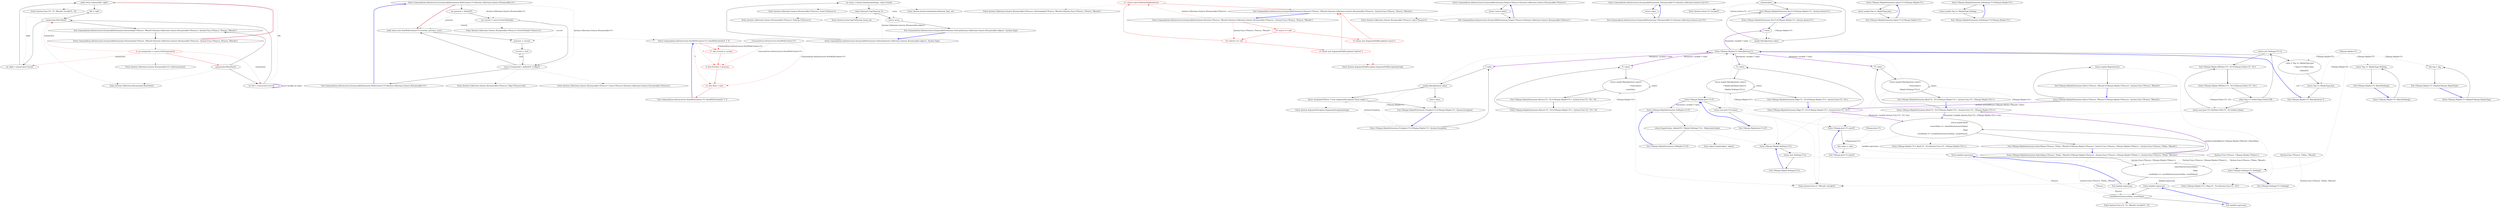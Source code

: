 digraph  {
m1_25 [cluster="System.Func<T1, T2, TResult>.Invoke(T1, T2)", file="EnumerableExtensionsExtra.cs", label="Entry System.Func<T1, T2, TResult>.Invoke(T1, T2)", span="0-0"];
m1_42 [cluster="CommandLine.Infrastructure.EnumerableExtensions.WithContext<T>(System.Collections.Generic.IEnumerable<T>)", file="EnumerableExtensionsExtra.cs", label="Entry CommandLine.Infrastructure.EnumerableExtensions.WithContext<T>(System.Collections.Generic.IEnumerable<T>)", span="92-92"];
m1_43 [cluster="CommandLine.Infrastructure.EnumerableExtensions.WithContext<T>(System.Collections.Generic.IEnumerable<T>)", file="EnumerableExtensionsExtra.cs", label="var previous = default(T)", span="94-94"];
m1_46 [cluster="CommandLine.Infrastructure.EnumerableExtensions.WithContext<T>(System.Collections.Generic.IEnumerable<T>)", file="EnumerableExtensionsExtra.cs", label="yield return new ItemWithContext<T>(current, previous, next);", span="99-99"];
m1_44 [cluster="CommandLine.Infrastructure.EnumerableExtensions.WithContext<T>(System.Collections.Generic.IEnumerable<T>)", file="EnumerableExtensionsExtra.cs", label="var current = source.FirstOrDefault()", span="95-95"];
m1_45 [cluster="CommandLine.Infrastructure.EnumerableExtensions.WithContext<T>(System.Collections.Generic.IEnumerable<T>)", file="EnumerableExtensionsExtra.cs", label="source.Union(new[] { default(T) }).Skip(1)", span="97-97"];
m1_47 [cluster="CommandLine.Infrastructure.EnumerableExtensions.WithContext<T>(System.Collections.Generic.IEnumerable<T>)", file="EnumerableExtensionsExtra.cs", label="previous = current", span="100-100"];
m1_48 [cluster="CommandLine.Infrastructure.EnumerableExtensions.WithContext<T>(System.Collections.Generic.IEnumerable<T>)", file="EnumerableExtensionsExtra.cs", label="current = next", span="101-101"];
m1_49 [cluster="CommandLine.Infrastructure.EnumerableExtensions.WithContext<T>(System.Collections.Generic.IEnumerable<T>)", file="EnumerableExtensionsExtra.cs", label="Exit CommandLine.Infrastructure.EnumerableExtensions.WithContext<T>(System.Collections.Generic.IEnumerable<T>)", span="92-92"];
m1_50 [cluster="System.Collections.Generic.IEnumerable<TSource>.FirstOrDefault<TSource>()", file="EnumerableExtensionsExtra.cs", label="Entry System.Collections.Generic.IEnumerable<TSource>.FirstOrDefault<TSource>()", span="0-0"];
m1_34 [cluster="System.Collections.Generic.IEnumerable<TSource>.Count<TSource>()", file="EnumerableExtensionsExtra.cs", label="Entry System.Collections.Generic.IEnumerable<TSource>.Count<TSource>()", span="0-0"];
m1_29 [cluster="CommandLine.Infrastructure.EnumerableExtensions.ToArray(System.Collections.Generic.IEnumerable<object>, System.Type)", file="EnumerableExtensionsExtra.cs", label="Entry CommandLine.Infrastructure.EnumerableExtensions.ToArray(System.Collections.Generic.IEnumerable<object>, System.Type)", span="80-80"];
m1_30 [cluster="CommandLine.Infrastructure.EnumerableExtensions.ToArray(System.Collections.Generic.IEnumerable<object>, System.Type)", file="EnumerableExtensionsExtra.cs", label="var array = Array.CreateInstance(type, value.Count())", span="82-82"];
m1_31 [cluster="CommandLine.Infrastructure.EnumerableExtensions.ToArray(System.Collections.Generic.IEnumerable<object>, System.Type)", file="EnumerableExtensionsExtra.cs", label="value.ToArray().CopyTo(array, 0)", span="83-83"];
m1_32 [cluster="CommandLine.Infrastructure.EnumerableExtensions.ToArray(System.Collections.Generic.IEnumerable<object>, System.Type)", file="EnumerableExtensionsExtra.cs", label="return array;", span="84-84"];
m1_33 [cluster="CommandLine.Infrastructure.EnumerableExtensions.ToArray(System.Collections.Generic.IEnumerable<object>, System.Type)", file="EnumerableExtensionsExtra.cs", label="Exit CommandLine.Infrastructure.EnumerableExtensions.ToArray(System.Collections.Generic.IEnumerable<object>, System.Type)", span="80-80"];
m1_51 [cluster="System.Collections.Generic.IEnumerable<TSource>.Union<TSource>(System.Collections.Generic.IEnumerable<TSource>)", file="EnumerableExtensionsExtra.cs", label="Entry System.Collections.Generic.IEnumerable<TSource>.Union<TSource>(System.Collections.Generic.IEnumerable<TSource>)", span="0-0"];
m1_13 [cluster="System.Collections.Generic.IEnumerable<TSource>.PairwiseImpl<TSource, TResult>(System.Func<TSource, TSource, TResult>)", file="EnumerableExtensionsExtra.cs", label="Entry System.Collections.Generic.IEnumerable<TSource>.PairwiseImpl<TSource, TResult>(System.Func<TSource, TSource, TResult>)", span="32-32"];
m1_24 [cluster="System.Collections.IEnumerator.MoveNext()", file="EnumerableExtensionsExtra.cs", label="Entry System.Collections.IEnumerator.MoveNext()", span="0-0"];
m1_35 [cluster="System.Array.CreateInstance(System.Type, int)", file="EnumerableExtensionsExtra.cs", label="Entry System.Array.CreateInstance(System.Type, int)", span="0-0"];
m1_0 [cluster="CommandLine.Infrastructure.ItemWithContext<T>.ItemWithContext(T, T, T)", file="EnumerableExtensionsExtra.cs", label="Entry CommandLine.Infrastructure.ItemWithContext<T>.ItemWithContext(T, T, T)", span="14-14"];
m1_1 [cluster="CommandLine.Infrastructure.ItemWithContext<T>.ItemWithContext(T, T, T)", color=red, community=0, file="EnumerableExtensionsExtra.cs", label="17: this.Current = current", span="16-16"];
m1_2 [cluster="CommandLine.Infrastructure.ItemWithContext<T>.ItemWithContext(T, T, T)", color=red, community=0, file="EnumerableExtensionsExtra.cs", label="0: this.Previous = previous", span="17-17"];
m1_3 [cluster="CommandLine.Infrastructure.ItemWithContext<T>.ItemWithContext(T, T, T)", color=red, community=0, file="EnumerableExtensionsExtra.cs", label="12: this.Next = next", span="18-18"];
m1_4 [cluster="CommandLine.Infrastructure.ItemWithContext<T>.ItemWithContext(T, T, T)", file="EnumerableExtensionsExtra.cs", label="Exit CommandLine.Infrastructure.ItemWithContext<T>.ItemWithContext(T, T, T)", span="14-14"];
m1_23 [cluster="System.Collections.Generic.IEnumerable<T>.GetEnumerator()", file="EnumerableExtensionsExtra.cs", label="Entry System.Collections.Generic.IEnumerable<T>.GetEnumerator()", span="0-0"];
m1_36 [cluster="System.Collections.Generic.IEnumerable<TSource>.ToArray<TSource>()", file="EnumerableExtensionsExtra.cs", label="Entry System.Collections.Generic.IEnumerable<TSource>.ToArray<TSource>()", span="0-0"];
m1_37 [cluster="System.Array.CopyTo(System.Array, int)", file="EnumerableExtensionsExtra.cs", label="Entry System.Array.CopyTo(System.Array, int)", span="0-0"];
m1_38 [cluster="CommandLine.Infrastructure.EnumerableExtensions.Empty<TSource>(System.Collections.Generic.IEnumerable<TSource>)", file="EnumerableExtensionsExtra.cs", label="Entry CommandLine.Infrastructure.EnumerableExtensions.Empty<TSource>(System.Collections.Generic.IEnumerable<TSource>)", span="87-87"];
m1_39 [cluster="CommandLine.Infrastructure.EnumerableExtensions.Empty<TSource>(System.Collections.Generic.IEnumerable<TSource>)", file="EnumerableExtensionsExtra.cs", label="return !source.Any();", span="89-89"];
m1_40 [cluster="CommandLine.Infrastructure.EnumerableExtensions.Empty<TSource>(System.Collections.Generic.IEnumerable<TSource>)", file="EnumerableExtensionsExtra.cs", label="Exit CommandLine.Infrastructure.EnumerableExtensions.Empty<TSource>(System.Collections.Generic.IEnumerable<TSource>)", span="87-87"];
m1_41 [cluster="System.Collections.Generic.IEnumerable<TSource>.Any<TSource>()", file="EnumerableExtensionsExtra.cs", label="Entry System.Collections.Generic.IEnumerable<TSource>.Any<TSource>()", span="0-0"];
m1_12 [cluster="System.ArgumentNullException.ArgumentNullException(string)", file="EnumerableExtensionsExtra.cs", label="Entry System.ArgumentNullException.ArgumentNullException(string)", span="0-0"];
m1_26 [cluster="CommandLine.Infrastructure.EnumerableExtensions.ToEnumerable<T>(System.Collections.Generic.List<T>)", file="EnumerableExtensionsExtra.cs", label="Entry CommandLine.Infrastructure.EnumerableExtensions.ToEnumerable<T>(System.Collections.Generic.List<T>)", span="75-75"];
m1_27 [cluster="CommandLine.Infrastructure.EnumerableExtensions.ToEnumerable<T>(System.Collections.Generic.List<T>)", file="EnumerableExtensionsExtra.cs", label="return value;", span="77-77"];
m1_28 [cluster="CommandLine.Infrastructure.EnumerableExtensions.ToEnumerable<T>(System.Collections.Generic.List<T>)", file="EnumerableExtensionsExtra.cs", label="Exit CommandLine.Infrastructure.EnumerableExtensions.ToEnumerable<T>(System.Collections.Generic.List<T>)", span="75-75"];
m1_14 [cluster="CommandLine.Infrastructure.EnumerableExtensions.PairwiseImpl<TSource, TResult>(System.Collections.Generic.IEnumerable<TSource>, System.Func<TSource, TSource, TResult>)", file="EnumerableExtensionsExtra.cs", label="Entry CommandLine.Infrastructure.EnumerableExtensions.PairwiseImpl<TSource, TResult>(System.Collections.Generic.IEnumerable<TSource>, System.Func<TSource, TSource, TResult>)", span="32-32"];
m1_15 [cluster="CommandLine.Infrastructure.EnumerableExtensions.PairwiseImpl<TSource, TResult>(System.Collections.Generic.IEnumerable<TSource>, System.Func<TSource, TSource, TResult>)", color=red, community=0, file="EnumerableExtensionsExtra.cs", label="4: var enumerator = source.GetEnumerator()", span="34-34"];
m1_20 [cluster="CommandLine.Infrastructure.EnumerableExtensions.PairwiseImpl<TSource, TResult>(System.Collections.Generic.IEnumerable<TSource>, System.Func<TSource, TSource, TResult>)", file="EnumerableExtensionsExtra.cs", label="yield return selector(left, right);", span="43-43"];
m1_16 [cluster="CommandLine.Infrastructure.EnumerableExtensions.PairwiseImpl<TSource, TResult>(System.Collections.Generic.IEnumerable<TSource>, System.Func<TSource, TSource, TResult>)", file="EnumerableExtensionsExtra.cs", label="enumerator.MoveNext()", span="36-36"];
m1_17 [cluster="CommandLine.Infrastructure.EnumerableExtensions.PairwiseImpl<TSource, TResult>(System.Collections.Generic.IEnumerable<TSource>, System.Func<TSource, TSource, TResult>)", file="EnumerableExtensionsExtra.cs", label="var left = enumerator.Current", span="38-38"];
m1_18 [cluster="CommandLine.Infrastructure.EnumerableExtensions.PairwiseImpl<TSource, TResult>(System.Collections.Generic.IEnumerable<TSource>, System.Func<TSource, TSource, TResult>)", file="EnumerableExtensionsExtra.cs", label="enumerator.MoveNext()", span="40-40"];
m1_19 [cluster="CommandLine.Infrastructure.EnumerableExtensions.PairwiseImpl<TSource, TResult>(System.Collections.Generic.IEnumerable<TSource>, System.Func<TSource, TSource, TResult>)", file="EnumerableExtensionsExtra.cs", label="var right = enumerator.Current", span="42-42"];
m1_21 [cluster="CommandLine.Infrastructure.EnumerableExtensions.PairwiseImpl<TSource, TResult>(System.Collections.Generic.IEnumerable<TSource>, System.Func<TSource, TSource, TResult>)", file="EnumerableExtensionsExtra.cs", label="left = right", span="44-44"];
m1_22 [cluster="CommandLine.Infrastructure.EnumerableExtensions.PairwiseImpl<TSource, TResult>(System.Collections.Generic.IEnumerable<TSource>, System.Func<TSource, TSource, TResult>)", file="EnumerableExtensionsExtra.cs", label="Exit CommandLine.Infrastructure.EnumerableExtensions.PairwiseImpl<TSource, TResult>(System.Collections.Generic.IEnumerable<TSource>, System.Func<TSource, TSource, TResult>)", span="32-32"];
m1_52 [cluster="System.Collections.Generic.IEnumerable<TSource>.Skip<TSource>(int)", file="EnumerableExtensionsExtra.cs", label="Entry System.Collections.Generic.IEnumerable<TSource>.Skip<TSource>(int)", span="0-0"];
m1_5 [cluster="CommandLine.Infrastructure.EnumerableExtensions.Pairwise<TSource, TResult>(System.Collections.Generic.IEnumerable<TSource>, System.Func<TSource, TSource, TResult>)", file="EnumerableExtensionsExtra.cs", label="Entry CommandLine.Infrastructure.EnumerableExtensions.Pairwise<TSource, TResult>(System.Collections.Generic.IEnumerable<TSource>, System.Func<TSource, TSource, TResult>)", span="24-24"];
m1_6 [cluster="CommandLine.Infrastructure.EnumerableExtensions.Pairwise<TSource, TResult>(System.Collections.Generic.IEnumerable<TSource>, System.Func<TSource, TSource, TResult>)", color=red, community=0, file="EnumerableExtensionsExtra.cs", label="19: source == null", span="26-26"];
m1_8 [cluster="CommandLine.Infrastructure.EnumerableExtensions.Pairwise<TSource, TResult>(System.Collections.Generic.IEnumerable<TSource>, System.Func<TSource, TSource, TResult>)", color=red, community=0, file="EnumerableExtensionsExtra.cs", label="19: selector == null", span="27-27"];
m1_10 [cluster="CommandLine.Infrastructure.EnumerableExtensions.Pairwise<TSource, TResult>(System.Collections.Generic.IEnumerable<TSource>, System.Func<TSource, TSource, TResult>)", color=red, community=0, file="EnumerableExtensionsExtra.cs", label="11: return source.PairwiseImpl(selector);", span="29-29"];
m1_7 [cluster="CommandLine.Infrastructure.EnumerableExtensions.Pairwise<TSource, TResult>(System.Collections.Generic.IEnumerable<TSource>, System.Func<TSource, TSource, TResult>)", color=red, community=0, file="EnumerableExtensionsExtra.cs", label="15: throw new ArgumentNullException(''source'');", span="26-26"];
m1_9 [cluster="CommandLine.Infrastructure.EnumerableExtensions.Pairwise<TSource, TResult>(System.Collections.Generic.IEnumerable<TSource>, System.Func<TSource, TSource, TResult>)", color=red, community=0, file="EnumerableExtensionsExtra.cs", label="15: throw new ArgumentNullException(''selector'');", span="27-27"];
m1_11 [cluster="CommandLine.Infrastructure.EnumerableExtensions.Pairwise<TSource, TResult>(System.Collections.Generic.IEnumerable<TSource>, System.Func<TSource, TSource, TResult>)", file="EnumerableExtensionsExtra.cs", label="Exit CommandLine.Infrastructure.EnumerableExtensions.Pairwise<TSource, TResult>(System.Collections.Generic.IEnumerable<TSource>, System.Func<TSource, TSource, TResult>)", span="24-24"];
m1_53 [file="EnumerableExtensionsExtra.cs", label="CommandLine.Infrastructure.ItemWithContext<T>", span=""];
m2_48 [cluster="System.Action<T>.Invoke(T)", file="Maybe.cs", label="Entry System.Action<T>.Invoke(T)", span="0-0"];
m2_12 [cluster="CSharpx.Just<T>.Just(T)", file="Maybe.cs", label="Entry CSharpx.Just<T>.Just(T)", span="58-58"];
m2_13 [cluster="CSharpx.Just<T>.Just(T)", file="Maybe.cs", label="this.value = value", span="61-61"];
m2_14 [cluster="CSharpx.Just<T>.Just(T)", file="Maybe.cs", label="Exit CSharpx.Just<T>.Just(T)", span="58-58"];
m2_34 [cluster="System.Func<T, TResult>.Invoke(T)", file="Maybe.cs", label="Entry System.Func<T, TResult>.Invoke(T)", span="0-0"];
m2_70 [cluster="System.ArgumentException.ArgumentException(string)", file="Maybe.cs", label="Entry System.ArgumentException.ArgumentException(string)", span="0-0"];
m2_56 [cluster="CSharpx.Maybe<T1>.Bind<T1, T2>(System.Func<T1, CSharpx.Maybe<T2>>)", file="Maybe.cs", label="Entry CSharpx.Maybe<T1>.Bind<T1, T2>(System.Func<T1, CSharpx.Maybe<T2>>)", span="110-110"];
m2_49 [cluster="CSharpx.MaybeExtensions.Select<TSource, TResult>(CSharpx.Maybe<TSource>, System.Func<TSource, TResult>)", file="Maybe.cs", label="Entry CSharpx.MaybeExtensions.Select<TSource, TResult>(CSharpx.Maybe<TSource>, System.Func<TSource, TResult>)", span="143-143"];
m2_50 [cluster="CSharpx.MaybeExtensions.Select<TSource, TResult>(CSharpx.Maybe<TSource>, System.Func<TSource, TResult>)", file="Maybe.cs", label="return maybe.Map(selector);", span="146-146"];
m2_51 [cluster="CSharpx.MaybeExtensions.Select<TSource, TResult>(CSharpx.Maybe<TSource>, System.Func<TSource, TResult>)", file="Maybe.cs", label="Exit CSharpx.MaybeExtensions.Select<TSource, TResult>(CSharpx.Maybe<TSource>, System.Func<TSource, TResult>)", span="143-143"];
m2_52 [cluster="CSharpx.Maybe<T1>.Map<T1, T2>(System.Func<T1, T2>)", file="Maybe.cs", label="Entry CSharpx.Maybe<T1>.Map<T1, T2>(System.Func<T1, T2>)", span="118-118"];
m2_39 [cluster="CSharpx.MaybeExtensions.Return<T1, T2>(CSharpx.Maybe<T1>, System.Func<T1, T2>, T2)", file="Maybe.cs", label="Entry CSharpx.MaybeExtensions.Return<T1, T2>(CSharpx.Maybe<T1>, System.Func<T1, T2>, T2)", span="126-126"];
m2_40 [cluster="CSharpx.MaybeExtensions.Return<T1, T2>(CSharpx.Maybe<T1>, System.Func<T1, T2>, T2)", file="Maybe.cs", label="T1 value1", span="128-128"];
m2_41 [cluster="CSharpx.MaybeExtensions.Return<T1, T2>(CSharpx.Maybe<T1>, System.Func<T1, T2>, T2)", file="Maybe.cs", label="return maybe.MatchJust(out value1)\r\n                ? func(value1)\r\n                : noneValue;", span="129-131"];
m2_42 [cluster="CSharpx.MaybeExtensions.Return<T1, T2>(CSharpx.Maybe<T1>, System.Func<T1, T2>, T2)", file="Maybe.cs", label="Exit CSharpx.MaybeExtensions.Return<T1, T2>(CSharpx.Maybe<T1>, System.Func<T1, T2>, T2)", span="126-126"];
m2_64 [cluster="CSharpx.MaybeExtensions.FromJust<T>(CSharpx.Maybe<T>, System.Exception)", file="Maybe.cs", label="Entry CSharpx.MaybeExtensions.FromJust<T>(CSharpx.Maybe<T>, System.Exception)", span="160-160"];
m2_65 [cluster="CSharpx.MaybeExtensions.FromJust<T>(CSharpx.Maybe<T>, System.Exception)", file="Maybe.cs", label="T value", span="162-162"];
m2_66 [cluster="CSharpx.MaybeExtensions.FromJust<T>(CSharpx.Maybe<T>, System.Exception)", file="Maybe.cs", label="maybe.MatchJust(out value)", span="163-163"];
m2_68 [cluster="CSharpx.MaybeExtensions.FromJust<T>(CSharpx.Maybe<T>, System.Exception)", file="Maybe.cs", label="throw exceptionToThrow ?? new ArgumentException(''Value empty.'');", span="167-167"];
m2_67 [cluster="CSharpx.MaybeExtensions.FromJust<T>(CSharpx.Maybe<T>, System.Exception)", file="Maybe.cs", label="return value;", span="165-165"];
m2_69 [cluster="CSharpx.MaybeExtensions.FromJust<T>(CSharpx.Maybe<T>, System.Exception)", file="Maybe.cs", label="Exit CSharpx.MaybeExtensions.FromJust<T>(CSharpx.Maybe<T>, System.Exception)", span="160-160"];
m2_18 [cluster="CSharpx.Maybe.Just<T>(T)", file="Maybe.cs", label="Entry CSharpx.Maybe.Just<T>(T)", span="80-80"];
m2_19 [cluster="CSharpx.Maybe.Just<T>(T)", file="Maybe.cs", label="return new Just<T>(value);", span="82-82"];
m2_20 [cluster="CSharpx.Maybe.Just<T>(T)", file="Maybe.cs", label="Exit CSharpx.Maybe.Just<T>(T)", span="80-80"];
m2_60 [cluster="lambda expression", file="Maybe.cs", label="Entry lambda expression", span="157-157"];
m2_58 [cluster="lambda expression", file="Maybe.cs", label="valueSelector(sourceValue)\r\n                    .Map(\r\n                        resultValue => resultSelector(sourceValue, resultValue))", span="155-157"];
m2_61 [cluster="lambda expression", file="Maybe.cs", label="resultSelector(sourceValue, resultValue)", span="157-157"];
m2_57 [cluster="lambda expression", file="Maybe.cs", label="Entry lambda expression", span="155-157"];
m2_59 [cluster="lambda expression", file="Maybe.cs", label="Exit lambda expression", span="155-157"];
m2_62 [cluster="lambda expression", file="Maybe.cs", label="Exit lambda expression", span="157-157"];
m2_74 [cluster="CSharpx.MaybeExtensions.IsJust<T>(CSharpx.Maybe<T>)", file="Maybe.cs", label="Entry CSharpx.MaybeExtensions.IsJust<T>(CSharpx.Maybe<T>)", span="175-175"];
m2_75 [cluster="CSharpx.MaybeExtensions.IsJust<T>(CSharpx.Maybe<T>)", file="Maybe.cs", label="return maybe.Tag == MaybeType.Just;", span="177-177"];
m2_76 [cluster="CSharpx.MaybeExtensions.IsJust<T>(CSharpx.Maybe<T>)", file="Maybe.cs", label="Exit CSharpx.MaybeExtensions.IsJust<T>(CSharpx.Maybe<T>)", span="175-175"];
m2_30 [cluster="CSharpx.MaybeExtensions.Bind<T1, T2>(CSharpx.Maybe<T1>, System.Func<T1, CSharpx.Maybe<T2>>)", file="Maybe.cs", label="Entry CSharpx.MaybeExtensions.Bind<T1, T2>(CSharpx.Maybe<T1>, System.Func<T1, CSharpx.Maybe<T2>>)", span="110-110"];
m2_31 [cluster="CSharpx.MaybeExtensions.Bind<T1, T2>(CSharpx.Maybe<T1>, System.Func<T1, CSharpx.Maybe<T2>>)", file="Maybe.cs", label="T1 value1", span="112-112"];
m2_32 [cluster="CSharpx.MaybeExtensions.Bind<T1, T2>(CSharpx.Maybe<T1>, System.Func<T1, CSharpx.Maybe<T2>>)", file="Maybe.cs", label="return maybe.MatchJust(out value1)\r\n                ? func(value1)\r\n                : Maybe.Nothing<T2>();", span="113-115"];
m2_33 [cluster="CSharpx.MaybeExtensions.Bind<T1, T2>(CSharpx.Maybe<T1>, System.Func<T1, CSharpx.Maybe<T2>>)", file="Maybe.cs", label="Exit CSharpx.MaybeExtensions.Bind<T1, T2>(CSharpx.Maybe<T1>, System.Func<T1, CSharpx.Maybe<T2>>)", span="110-110"];
m2_71 [cluster="CSharpx.MaybeExtensions.IsNothing<T>(CSharpx.Maybe<T>)", file="Maybe.cs", label="Entry CSharpx.MaybeExtensions.IsNothing<T>(CSharpx.Maybe<T>)", span="170-170"];
m2_72 [cluster="CSharpx.MaybeExtensions.IsNothing<T>(CSharpx.Maybe<T>)", file="Maybe.cs", label="return maybe.Tag == MaybeType.Nothing;", span="172-172"];
m2_73 [cluster="CSharpx.MaybeExtensions.IsNothing<T>(CSharpx.Maybe<T>)", file="Maybe.cs", label="Exit CSharpx.MaybeExtensions.IsNothing<T>(CSharpx.Maybe<T>)", span="170-170"];
m2_21 [cluster="CSharpx.Maybe.OfEither<T1, T2>(CSharpx.Either<T1, T2>)", file="Maybe.cs", label="Entry CSharpx.Maybe.OfEither<T1, T2>(CSharpx.Either<T1, T2>)", span="89-89"];
m2_22 [cluster="CSharpx.Maybe.OfEither<T1, T2>(CSharpx.Either<T1, T2>)", file="Maybe.cs", label="either.Tag == Either2Type.Either1Of2", span="91-91"];
m2_23 [cluster="CSharpx.Maybe.OfEither<T1, T2>(CSharpx.Either<T1, T2>)", file="Maybe.cs", label="return new Just<T1>(((Either1Of2<T1, T2>)either).Value);", span="93-93"];
m2_24 [cluster="CSharpx.Maybe.OfEither<T1, T2>(CSharpx.Either<T1, T2>)", file="Maybe.cs", label="return new Nothing<T1>();", span="95-95"];
m2_25 [cluster="CSharpx.Maybe.OfEither<T1, T2>(CSharpx.Either<T1, T2>)", file="Maybe.cs", label="Exit CSharpx.Maybe.OfEither<T1, T2>(CSharpx.Either<T1, T2>)", span="89-89"];
m2_15 [cluster="CSharpx.Maybe.Nothing<T>()", file="Maybe.cs", label="Entry CSharpx.Maybe.Nothing<T>()", span="75-75"];
m2_16 [cluster="CSharpx.Maybe.Nothing<T>()", file="Maybe.cs", label="return new Nothing<T>();", span="77-77"];
m2_17 [cluster="CSharpx.Maybe.Nothing<T>()", file="Maybe.cs", label="Exit CSharpx.Maybe.Nothing<T>()", span="75-75"];
m2_3 [cluster="CSharpx.Maybe<T>.MatchNothing()", file="Maybe.cs", label="Entry CSharpx.Maybe<T>.MatchNothing()", span="29-29"];
m2_4 [cluster="CSharpx.Maybe<T>.MatchNothing()", file="Maybe.cs", label="return Tag == MaybeType.Nothing;", span="31-31"];
m2_5 [cluster="CSharpx.Maybe<T>.MatchNothing()", file="Maybe.cs", label="Exit CSharpx.Maybe<T>.MatchNothing()", span="29-29"];
m2_29 [cluster="object.Equals(object, object)", file="Maybe.cs", label="Entry object.Equals(object, object)", span="0-0"];
m2_10 [cluster="CSharpx.Nothing<T>.Nothing()", file="Maybe.cs", label="Entry CSharpx.Nothing<T>.Nothing()", span="48-48"];
m2_11 [cluster="CSharpx.Nothing<T>.Nothing()", file="Maybe.cs", label="Exit CSharpx.Nothing<T>.Nothing()", span="48-48"];
m2_43 [cluster="CSharpx.MaybeExtensions.Do<T>(CSharpx.Maybe<T>, System.Action<T>)", file="Maybe.cs", label="Entry CSharpx.MaybeExtensions.Do<T>(CSharpx.Maybe<T>, System.Action<T>)", span="134-134"];
m2_44 [cluster="CSharpx.MaybeExtensions.Do<T>(CSharpx.Maybe<T>, System.Action<T>)", file="Maybe.cs", label="T value", span="136-136"];
m2_45 [cluster="CSharpx.MaybeExtensions.Do<T>(CSharpx.Maybe<T>, System.Action<T>)", file="Maybe.cs", label="maybe.MatchJust(out value)", span="137-137"];
m2_46 [cluster="CSharpx.MaybeExtensions.Do<T>(CSharpx.Maybe<T>, System.Action<T>)", file="Maybe.cs", label="action(value)", span="139-139"];
m2_47 [cluster="CSharpx.MaybeExtensions.Do<T>(CSharpx.Maybe<T>, System.Action<T>)", file="Maybe.cs", label="Exit CSharpx.MaybeExtensions.Do<T>(CSharpx.Maybe<T>, System.Action<T>)", span="134-134"];
m2_53 [cluster="CSharpx.MaybeExtensions.SelectMany<TSource, TValue, TResult>(CSharpx.Maybe<TSource>, System.Func<TSource, CSharpx.Maybe<TValue>>, System.Func<TSource, TValue, TResult>)", file="Maybe.cs", label="Entry CSharpx.MaybeExtensions.SelectMany<TSource, TValue, TResult>(CSharpx.Maybe<TSource>, System.Func<TSource, CSharpx.Maybe<TValue>>, System.Func<TSource, TValue, TResult>)", span="149-149"];
m2_54 [cluster="CSharpx.MaybeExtensions.SelectMany<TSource, TValue, TResult>(CSharpx.Maybe<TSource>, System.Func<TSource, CSharpx.Maybe<TValue>>, System.Func<TSource, TValue, TResult>)", file="Maybe.cs", label="return maybe.Bind(\r\n                sourceValue => valueSelector(sourceValue)\r\n                    .Map(\r\n                        resultValue => resultSelector(sourceValue, resultValue)));", span="154-157"];
m2_55 [cluster="CSharpx.MaybeExtensions.SelectMany<TSource, TValue, TResult>(CSharpx.Maybe<TSource>, System.Func<TSource, CSharpx.Maybe<TValue>>, System.Func<TSource, TValue, TResult>)", file="Maybe.cs", label="Exit CSharpx.MaybeExtensions.SelectMany<TSource, TValue, TResult>(CSharpx.Maybe<TSource>, System.Func<TSource, CSharpx.Maybe<TValue>>, System.Func<TSource, TValue, TResult>)", span="149-149"];
m2_0 [cluster="CSharpx.Maybe<T>.Maybe(CSharpx.MaybeType)", file="Maybe.cs", label="Entry CSharpx.Maybe<T>.Maybe(CSharpx.MaybeType)", span="19-19"];
m2_1 [cluster="CSharpx.Maybe<T>.Maybe(CSharpx.MaybeType)", file="Maybe.cs", label="this.tag = tag", span="21-21"];
m2_2 [cluster="CSharpx.Maybe<T>.Maybe(CSharpx.MaybeType)", file="Maybe.cs", label="Exit CSharpx.Maybe<T>.Maybe(CSharpx.MaybeType)", span="19-19"];
m2_26 [cluster="CSharpx.MaybeExtensions.ToMaybe<T>(T)", file="Maybe.cs", label="Entry CSharpx.MaybeExtensions.ToMaybe<T>(T)", span="105-105"];
m2_27 [cluster="CSharpx.MaybeExtensions.ToMaybe<T>(T)", file="Maybe.cs", label="return Equals(value, default(T)) ? Maybe.Nothing<T>() : Maybe.Just(value);", span="107-107"];
m2_28 [cluster="CSharpx.MaybeExtensions.ToMaybe<T>(T)", file="Maybe.cs", label="Exit CSharpx.MaybeExtensions.ToMaybe<T>(T)", span="105-105"];
m2_63 [cluster="System.Func<T1, T2, TResult>.Invoke(T1, T2)", file="Maybe.cs", label="Entry System.Func<T1, T2, TResult>.Invoke(T1, T2)", span="0-0"];
m2_35 [cluster="CSharpx.MaybeExtensions.Map<T1, T2>(CSharpx.Maybe<T1>, System.Func<T1, T2>)", file="Maybe.cs", label="Entry CSharpx.MaybeExtensions.Map<T1, T2>(CSharpx.Maybe<T1>, System.Func<T1, T2>)", span="118-118"];
m2_36 [cluster="CSharpx.MaybeExtensions.Map<T1, T2>(CSharpx.Maybe<T1>, System.Func<T1, T2>)", file="Maybe.cs", label="T1 value1", span="120-120"];
m2_37 [cluster="CSharpx.MaybeExtensions.Map<T1, T2>(CSharpx.Maybe<T1>, System.Func<T1, T2>)", file="Maybe.cs", label="return maybe.MatchJust(out value1)\r\n                ? Maybe.Just(func(value1))\r\n                : Maybe.Nothing<T2>();", span="121-123"];
m2_38 [cluster="CSharpx.MaybeExtensions.Map<T1, T2>(CSharpx.Maybe<T1>, System.Func<T1, T2>)", file="Maybe.cs", label="Exit CSharpx.MaybeExtensions.Map<T1, T2>(CSharpx.Maybe<T1>, System.Func<T1, T2>)", span="118-118"];
m2_6 [cluster="CSharpx.Maybe<T>.MatchJust(out T)", file="Maybe.cs", label="Entry CSharpx.Maybe<T>.MatchJust(out T)", span="34-34"];
m2_7 [cluster="CSharpx.Maybe<T>.MatchJust(out T)", file="Maybe.cs", label="value = Tag == MaybeType.Just\r\n                ? ((Just<T>)this).Value\r\n                : default(T)", span="36-38"];
m2_8 [cluster="CSharpx.Maybe<T>.MatchJust(out T)", file="Maybe.cs", label="return Tag == MaybeType.Just;", span="39-39"];
m2_9 [cluster="CSharpx.Maybe<T>.MatchJust(out T)", file="Maybe.cs", label="Exit CSharpx.Maybe<T>.MatchJust(out T)", span="34-34"];
m2_77 [file="Maybe.cs", label="CSharpx.Maybe<T>", span=""];
m2_78 [file="Maybe.cs", label="CSharpx.Just<T>", span=""];
m2_79 [file="Maybe.cs", label="System.Func<TSource, CSharpx.Maybe<TValue>>", span=""];
m2_80 [file="Maybe.cs", label="System.Func<TSource, TValue, TResult>", span=""];
m2_81 [file="Maybe.cs", label=TSource, span=""];
m1_42 -> m1_43  [key=0, style=solid];
m1_42 -> m1_46  [color=crimson, key=0, style=bold];
m1_42 -> m1_44  [color=darkseagreen4, key=1, label="System.Collections.Generic.IEnumerable<T>", style=dashed];
m1_42 -> m1_45  [color=darkseagreen4, key=1, label="System.Collections.Generic.IEnumerable<T>", style=dashed];
m1_43 -> m1_44  [key=0, style=solid];
m1_43 -> m1_46  [color=darkseagreen4, key=1, label=previous, style=dashed];
m1_46 -> m1_47  [key=0, style=solid];
m1_46 -> m1_0  [key=2, style=dotted];
m1_44 -> m1_45  [key=0, style=solid];
m1_44 -> m1_50  [key=2, style=dotted];
m1_44 -> m1_46  [color=darkseagreen4, key=1, label=current, style=dashed];
m1_44 -> m1_47  [color=darkseagreen4, key=1, label=current, style=dashed];
m1_45 -> m1_46  [key=0, style=solid];
m1_45 -> m1_49  [key=0, style=solid];
m1_45 -> m1_51  [key=2, style=dotted];
m1_45 -> m1_52  [key=2, style=dotted];
m1_45 -> m1_48  [color=darkseagreen4, key=1, label=next, style=dashed];
m1_47 -> m1_48  [key=0, style=solid];
m1_48 -> m1_45  [key=0, style=solid];
m1_49 -> m1_42  [color=blue, key=0, style=bold];
m1_29 -> m1_30  [key=0, style=solid];
m1_29 -> m1_31  [color=darkseagreen4, key=1, label="System.Collections.Generic.IEnumerable<object>", style=dashed];
m1_30 -> m1_31  [key=0, style=solid];
m1_30 -> m1_34  [key=2, style=dotted];
m1_30 -> m1_35  [key=2, style=dotted];
m1_30 -> m1_32  [color=darkseagreen4, key=1, label=array, style=dashed];
m1_31 -> m1_32  [key=0, style=solid];
m1_31 -> m1_36  [key=2, style=dotted];
m1_31 -> m1_37  [key=2, style=dotted];
m1_32 -> m1_33  [key=0, style=solid];
m1_33 -> m1_29  [color=blue, key=0, style=bold];
m1_0 -> m1_1  [color=red, key=0, style=solid];
m1_0 -> m1_2  [color=red, key=1, label=T, style=dashed];
m1_0 -> m1_3  [color=red, key=1, label=T, style=dashed];
m1_1 -> m1_2  [color=red, key=0, style=solid];
m1_2 -> m1_3  [color=red, key=0, style=solid];
m1_3 -> m1_4  [color=red, key=0, style=solid];
m1_4 -> m1_0  [color=blue, key=0, style=bold];
m1_38 -> m1_39  [key=0, style=solid];
m1_39 -> m1_40  [key=0, style=solid];
m1_39 -> m1_41  [key=2, style=dotted];
m1_40 -> m1_38  [color=blue, key=0, style=bold];
m1_26 -> m1_27  [key=0, style=solid];
m1_27 -> m1_28  [key=0, style=solid];
m1_28 -> m1_26  [color=blue, key=0, style=bold];
m1_14 -> m1_15  [color=red, key=0, style=solid];
m1_14 -> m1_20  [color=crimson, key=0, style=bold];
m1_15 -> m1_16  [color=red, key=0, style=solid];
m1_15 -> m1_23  [color=red, key=2, style=dotted];
m1_15 -> m1_17  [color=red, key=1, label=enumerator, style=dashed];
m1_15 -> m1_18  [color=red, key=1, label=enumerator, style=dashed];
m1_15 -> m1_19  [color=red, key=1, label=enumerator, style=dashed];
m1_20 -> m1_21  [key=0, style=solid];
m1_20 -> m1_25  [key=2, style=dotted];
m1_16 -> m1_17  [key=0, style=solid];
m1_16 -> m1_22  [key=0, style=solid];
m1_16 -> m1_24  [key=2, style=dotted];
m1_17 -> m1_18  [key=0, style=solid];
m1_17 -> m1_20  [color=darkseagreen4, key=1, label=left, style=dashed];
m1_17 -> m1_17  [color=darkorchid, key=3, label="Local variable int index", style=bold];
m1_18 -> m1_19  [key=0, style=solid];
m1_18 -> m1_22  [key=0, style=solid];
m1_18 -> m1_24  [key=2, style=dotted];
m1_19 -> m1_20  [key=0, style=solid];
m1_19 -> m1_21  [color=darkseagreen4, key=1, label=right, style=dashed];
m1_21 -> m1_18  [key=0, style=solid];
m1_22 -> m1_14  [color=blue, key=0, style=bold];
m1_5 -> m1_6  [color=red, key=0, style=solid];
m1_5 -> m1_8  [color=red, key=1, label="System.Func<TSource, TSource, TResult>", style=dashed];
m1_5 -> m1_10  [color=red, key=1, label="System.Collections.Generic.IEnumerable<TSource>", style=dashed];
m1_6 -> m1_7  [color=red, key=0, style=solid];
m1_6 -> m1_8  [color=red, key=0, style=solid];
m1_8 -> m1_9  [color=red, key=0, style=solid];
m1_8 -> m1_10  [color=red, key=0, style=solid];
m1_10 -> m1_11  [color=red, key=0, style=solid];
m1_10 -> m1_13  [color=red, key=2, style=dotted];
m1_7 -> m1_11  [color=red, key=0, style=solid];
m1_7 -> m1_12  [color=red, key=2, style=dotted];
m1_9 -> m1_11  [color=red, key=0, style=solid];
m1_9 -> m1_12  [color=red, key=2, style=dotted];
m1_11 -> m1_5  [color=blue, key=0, style=bold];
m1_53 -> m1_1  [color=red, key=1, label="CommandLine.Infrastructure.ItemWithContext<T>", style=dashed];
m1_53 -> m1_2  [color=red, key=1, label="CommandLine.Infrastructure.ItemWithContext<T>", style=dashed];
m1_53 -> m1_3  [color=red, key=1, label="CommandLine.Infrastructure.ItemWithContext<T>", style=dashed];
m2_12 -> m2_13  [key=0, style=solid];
m2_13 -> m2_14  [key=0, style=solid];
m2_14 -> m2_12  [color=blue, key=0, style=bold];
m2_49 -> m2_50  [key=0, style=solid];
m2_49 -> m2_35  [color=darkorchid, key=3, label="method methodReturn CSharpx.Maybe<TResult> Select", style=bold];
m2_50 -> m2_51  [key=0, style=solid];
m2_50 -> m2_52  [key=2, style=dotted];
m2_51 -> m2_49  [color=blue, key=0, style=bold];
m2_39 -> m2_40  [key=0, style=solid];
m2_39 -> m2_41  [color=darkseagreen4, key=1, label="CSharpx.Maybe<T1>", style=dashed];
m2_40 -> m2_41  [key=0, style=solid];
m2_41 -> m2_42  [key=0, style=solid];
m2_41 -> m2_6  [key=2, style=dotted];
m2_41 -> m2_34  [key=2, style=dotted];
m2_41 -> m2_41  [color=darkseagreen4, key=1, label=value1, style=dashed];
m2_42 -> m2_39  [color=blue, key=0, style=bold];
m2_64 -> m2_65  [key=0, style=solid];
m2_64 -> m2_66  [color=darkseagreen4, key=1, label="CSharpx.Maybe<T>", style=dashed];
m2_64 -> m2_68  [color=darkseagreen4, key=1, label="System.Exception", style=dashed];
m2_65 -> m2_66  [key=0, style=solid];
m2_66 -> m2_67  [key=0, style=solid];
m2_66 -> m2_68  [key=0, style=solid];
m2_66 -> m2_6  [key=2, style=dotted];
m2_68 -> m2_69  [key=0, style=solid];
m2_68 -> m2_70  [key=2, style=dotted];
m2_67 -> m2_69  [key=0, style=solid];
m2_69 -> m2_64  [color=blue, key=0, style=bold];
m2_18 -> m2_19  [key=0, style=solid];
m2_18 -> m2_26  [color=darkorchid, key=3, label="Parameter variable T value", style=bold];
m2_19 -> m2_20  [key=0, style=solid];
m2_19 -> m2_12  [key=2, style=dotted];
m2_20 -> m2_18  [color=blue, key=0, style=bold];
m2_60 -> m2_61  [key=0, style=solid];
m2_58 -> m2_59  [key=0, style=solid];
m2_58 -> m2_34  [key=2, style=dotted];
m2_58 -> m2_52  [key=2, style=dotted];
m2_58 -> m2_60  [color=darkseagreen4, key=1, label="lambda expression", style=dashed];
m2_61 -> m2_62  [key=0, style=solid];
m2_61 -> m2_63  [key=2, style=dotted];
m2_57 -> m2_58  [key=0, style=solid];
m2_57 -> m2_61  [color=darkseagreen4, key=1, label=TSource, style=dashed];
m2_59 -> m2_57  [color=blue, key=0, style=bold];
m2_62 -> m2_60  [color=blue, key=0, style=bold];
m2_74 -> m2_75  [key=0, style=solid];
m2_75 -> m2_76  [key=0, style=solid];
m2_76 -> m2_74  [color=blue, key=0, style=bold];
m2_30 -> m2_31  [key=0, style=solid];
m2_30 -> m2_32  [color=darkseagreen4, key=1, label="CSharpx.Maybe<T1>", style=dashed];
m2_30 -> m2_54  [color=darkorchid, key=3, label="Parameter variable System.Func<T1, CSharpx.Maybe<T2>> func", style=bold];
m2_31 -> m2_32  [key=0, style=solid];
m2_32 -> m2_33  [key=0, style=solid];
m2_32 -> m2_6  [key=2, style=dotted];
m2_32 -> m2_34  [key=2, style=dotted];
m2_32 -> m2_15  [key=2, style=dotted];
m2_32 -> m2_32  [color=darkseagreen4, key=1, label=value1, style=dashed];
m2_33 -> m2_30  [color=blue, key=0, style=bold];
m2_71 -> m2_72  [key=0, style=solid];
m2_72 -> m2_73  [key=0, style=solid];
m2_73 -> m2_71  [color=blue, key=0, style=bold];
m2_21 -> m2_22  [key=0, style=solid];
m2_21 -> m2_23  [color=darkseagreen4, key=1, label="CSharpx.Either<T1, T2>", style=dashed];
m2_22 -> m2_23  [key=0, style=solid];
m2_22 -> m2_24  [key=0, style=solid];
m2_23 -> m2_25  [key=0, style=solid];
m2_23 -> m2_12  [key=2, style=dotted];
m2_24 -> m2_25  [key=0, style=solid];
m2_24 -> m2_10  [key=2, style=dotted];
m2_25 -> m2_21  [color=blue, key=0, style=bold];
m2_15 -> m2_16  [key=0, style=solid];
m2_16 -> m2_17  [key=0, style=solid];
m2_16 -> m2_10  [key=2, style=dotted];
m2_17 -> m2_15  [color=blue, key=0, style=bold];
m2_3 -> m2_4  [key=0, style=solid];
m2_4 -> m2_5  [key=0, style=solid];
m2_5 -> m2_3  [color=blue, key=0, style=bold];
m2_10 -> m2_11  [key=0, style=solid];
m2_11 -> m2_10  [color=blue, key=0, style=bold];
m2_43 -> m2_44  [key=0, style=solid];
m2_43 -> m2_45  [color=darkseagreen4, key=1, label="CSharpx.Maybe<T>", style=dashed];
m2_43 -> m2_46  [color=darkseagreen4, key=1, label="System.Action<T>", style=dashed];
m2_44 -> m2_45  [key=0, style=solid];
m2_45 -> m2_46  [key=0, style=solid];
m2_45 -> m2_47  [key=0, style=solid];
m2_45 -> m2_6  [key=2, style=dotted];
m2_46 -> m2_47  [key=0, style=solid];
m2_46 -> m2_48  [key=2, style=dotted];
m2_47 -> m2_43  [color=blue, key=0, style=bold];
m2_53 -> m2_54  [key=0, style=solid];
m2_53 -> m2_58  [color=darkseagreen4, key=1, label="System.Func<TSource, CSharpx.Maybe<TValue>>", style=dashed];
m2_53 -> m2_61  [color=darkseagreen4, key=1, label="System.Func<TSource, TValue, TResult>", style=dashed];
m2_53 -> m2_30  [color=darkorchid, key=3, label="method methodReturn CSharpx.Maybe<TResult> SelectMany", style=bold];
m2_54 -> m2_55  [key=0, style=solid];
m2_54 -> m2_56  [key=2, style=dotted];
m2_54 -> m2_57  [color=darkseagreen4, key=1, label="lambda expression", style=dashed];
m2_55 -> m2_53  [color=blue, key=0, style=bold];
m2_0 -> m2_1  [key=0, style=solid];
m2_1 -> m2_2  [key=0, style=solid];
m2_2 -> m2_0  [color=blue, key=0, style=bold];
m2_26 -> m2_27  [key=0, style=solid];
m2_27 -> m2_28  [key=0, style=solid];
m2_27 -> m2_29  [key=2, style=dotted];
m2_27 -> m2_15  [key=2, style=dotted];
m2_27 -> m2_18  [key=2, style=dotted];
m2_28 -> m2_26  [color=blue, key=0, style=bold];
m2_35 -> m2_36  [key=0, style=solid];
m2_35 -> m2_37  [color=darkseagreen4, key=1, label="CSharpx.Maybe<T1>", style=dashed];
m2_35 -> m2_54  [color=darkorchid, key=3, label="Parameter variable System.Func<T1, T2> func", style=bold];
m2_36 -> m2_37  [key=0, style=solid];
m2_37 -> m2_38  [key=0, style=solid];
m2_37 -> m2_6  [key=2, style=dotted];
m2_37 -> m2_34  [key=2, style=dotted];
m2_37 -> m2_18  [key=2, style=dotted];
m2_37 -> m2_15  [key=2, style=dotted];
m2_37 -> m2_37  [color=darkseagreen4, key=1, label=value1, style=dashed];
m2_38 -> m2_35  [color=blue, key=0, style=bold];
m2_6 -> m2_7  [key=0, style=solid];
m2_6 -> m2_31  [color=darkorchid, key=3, label="Parameter variable T value", style=bold];
m2_6 -> m2_36  [color=darkorchid, key=3, label="Parameter variable T value", style=bold];
m2_6 -> m2_40  [color=darkorchid, key=3, label="Parameter variable T value", style=bold];
m2_6 -> m2_44  [color=darkorchid, key=3, label="Parameter variable T value", style=bold];
m2_6 -> m2_65  [color=darkorchid, key=3, label="Parameter variable T value", style=bold];
m2_7 -> m2_8  [key=0, style=solid];
m2_7 -> m2_9  [color=darkseagreen4, key=1, label="out T", style=dashed];
m2_8 -> m2_9  [key=0, style=solid];
m2_9 -> m2_6  [color=blue, key=0, style=bold];
m2_77 -> m2_1  [color=darkseagreen4, key=1, label="CSharpx.Maybe<T>", style=dashed];
m2_77 -> m2_4  [color=darkseagreen4, key=1, label="CSharpx.Maybe<T>", style=dashed];
m2_77 -> m2_7  [color=darkseagreen4, key=1, label="CSharpx.Maybe<T>", style=dashed];
m2_77 -> m2_8  [color=darkseagreen4, key=1, label="CSharpx.Maybe<T>", style=dashed];
m2_78 -> m2_13  [color=darkseagreen4, key=1, label="CSharpx.Just<T>", style=dashed];
m2_79 -> m2_58  [color=darkseagreen4, key=1, label="System.Func<TSource, CSharpx.Maybe<TValue>>", style=dashed];
m2_80 -> m2_58  [color=darkseagreen4, key=1, label="System.Func<TSource, TValue, TResult>", style=dashed];
m2_80 -> m2_61  [color=darkseagreen4, key=1, label="System.Func<TSource, TValue, TResult>", style=dashed];
m2_81 -> m2_61  [color=darkseagreen4, key=1, label=TSource, style=dashed];
}
